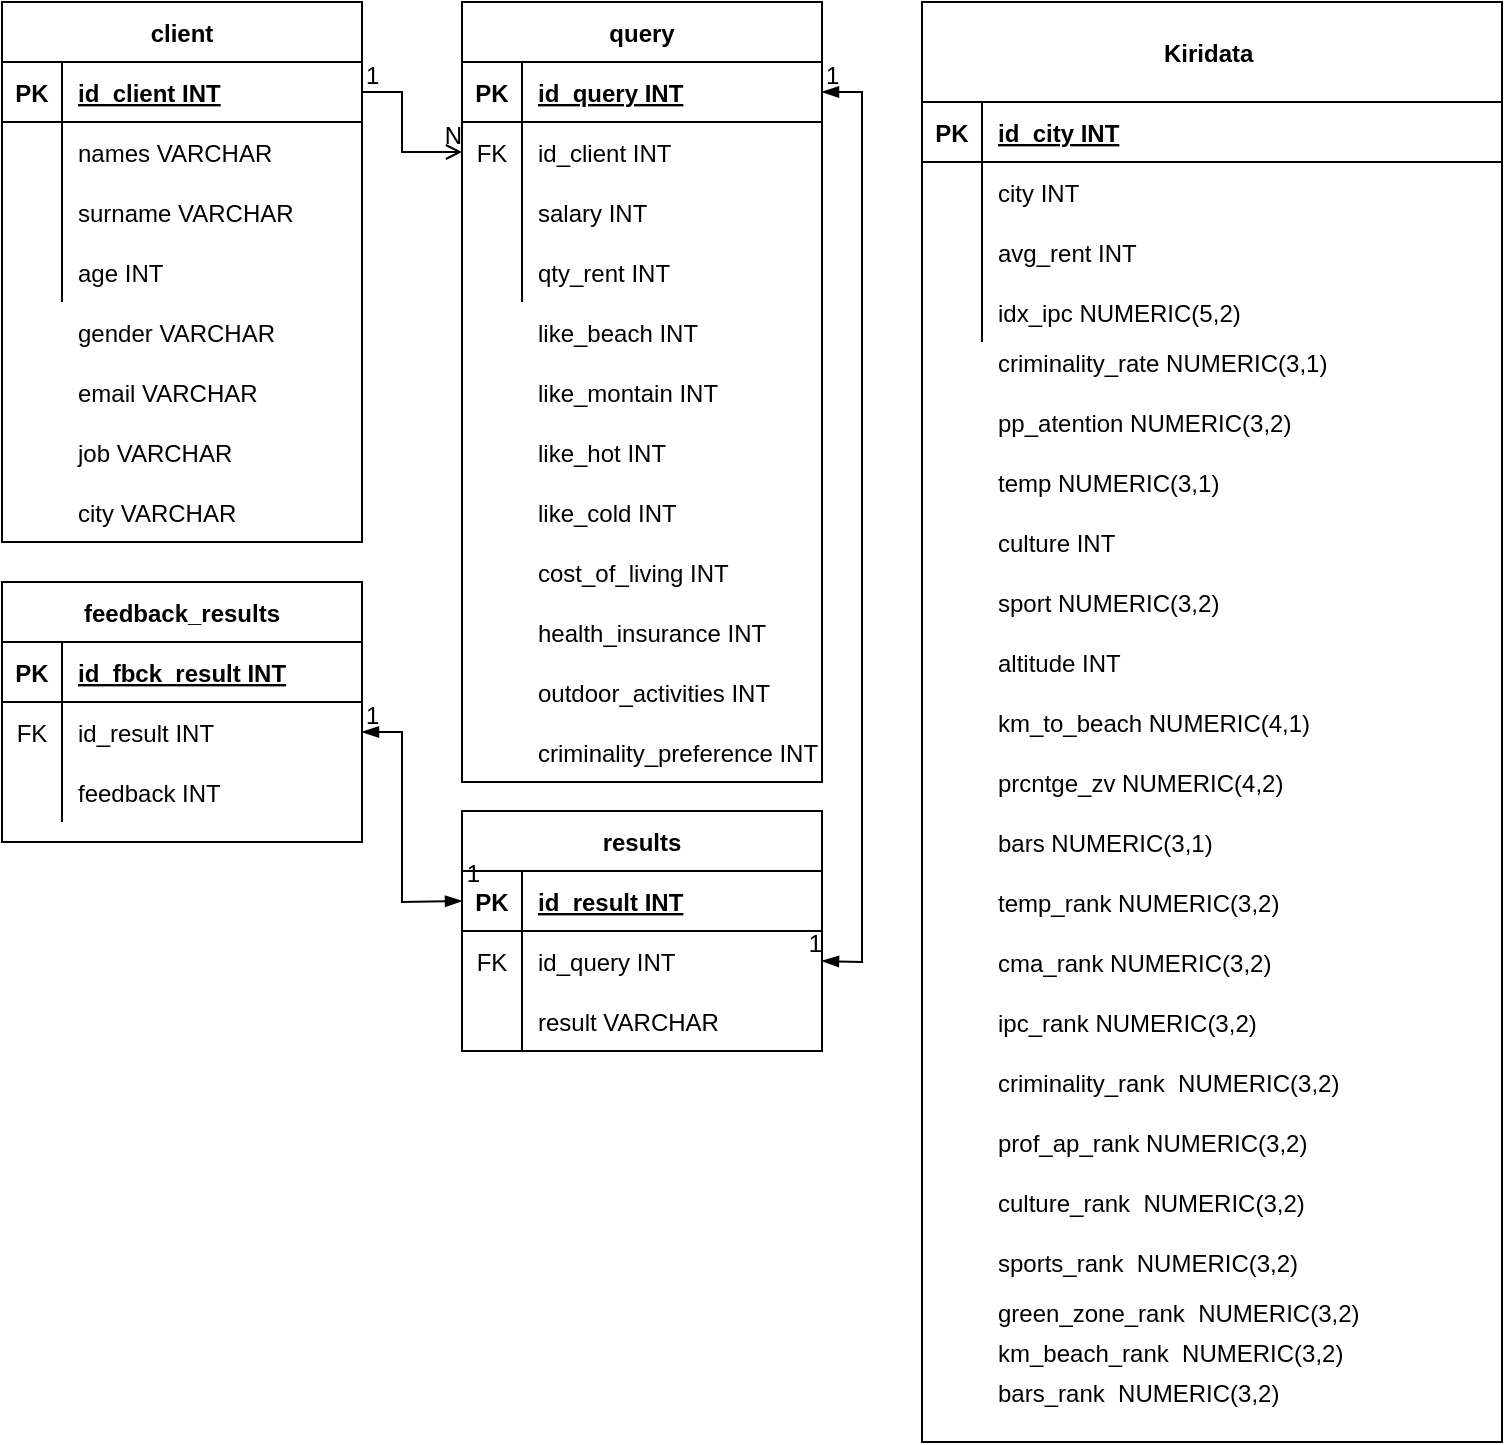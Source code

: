 <mxfile version="14.1.8" type="device"><diagram id="sWYs5Ae4Pr-eVGpXTltN" name="Page-1"><mxGraphModel dx="1448" dy="1933" grid="1" gridSize="10" guides="1" tooltips="1" connect="1" arrows="1" fold="1" page="1" pageScale="1" pageWidth="827" pageHeight="1169" math="0" shadow="0"><root><mxCell id="0"/><mxCell id="1" parent="0"/><mxCell id="Twj7LNe2rct4F8yOffJY-1" value="client" style="shape=table;startSize=30;container=1;collapsible=1;childLayout=tableLayout;fixedRows=1;rowLines=0;fontStyle=1;align=center;resizeLast=1;" parent="1" vertex="1"><mxGeometry x="40" y="60" width="180" height="270" as="geometry"/></mxCell><mxCell id="Twj7LNe2rct4F8yOffJY-2" value="" style="shape=partialRectangle;collapsible=0;dropTarget=0;pointerEvents=0;fillColor=none;top=0;left=0;bottom=1;right=0;points=[[0,0.5],[1,0.5]];portConstraint=eastwest;" parent="Twj7LNe2rct4F8yOffJY-1" vertex="1"><mxGeometry y="30" width="180" height="30" as="geometry"/></mxCell><mxCell id="Twj7LNe2rct4F8yOffJY-3" value="PK" style="shape=partialRectangle;connectable=0;fillColor=none;top=0;left=0;bottom=0;right=0;fontStyle=1;overflow=hidden;" parent="Twj7LNe2rct4F8yOffJY-2" vertex="1"><mxGeometry width="30" height="30" as="geometry"/></mxCell><mxCell id="Twj7LNe2rct4F8yOffJY-4" value="id_client INT" style="shape=partialRectangle;connectable=0;fillColor=none;top=0;left=0;bottom=0;right=0;align=left;spacingLeft=6;fontStyle=5;overflow=hidden;" parent="Twj7LNe2rct4F8yOffJY-2" vertex="1"><mxGeometry x="30" width="150" height="30" as="geometry"/></mxCell><mxCell id="Twj7LNe2rct4F8yOffJY-5" value="" style="shape=partialRectangle;collapsible=0;dropTarget=0;pointerEvents=0;fillColor=none;top=0;left=0;bottom=0;right=0;points=[[0,0.5],[1,0.5]];portConstraint=eastwest;" parent="Twj7LNe2rct4F8yOffJY-1" vertex="1"><mxGeometry y="60" width="180" height="30" as="geometry"/></mxCell><mxCell id="Twj7LNe2rct4F8yOffJY-6" value="" style="shape=partialRectangle;connectable=0;fillColor=none;top=0;left=0;bottom=0;right=0;editable=1;overflow=hidden;" parent="Twj7LNe2rct4F8yOffJY-5" vertex="1"><mxGeometry width="30" height="30" as="geometry"/></mxCell><mxCell id="Twj7LNe2rct4F8yOffJY-7" value="names VARCHAR" style="shape=partialRectangle;connectable=0;fillColor=none;top=0;left=0;bottom=0;right=0;align=left;spacingLeft=6;overflow=hidden;" parent="Twj7LNe2rct4F8yOffJY-5" vertex="1"><mxGeometry x="30" width="150" height="30" as="geometry"/></mxCell><mxCell id="Twj7LNe2rct4F8yOffJY-8" value="" style="shape=partialRectangle;collapsible=0;dropTarget=0;pointerEvents=0;fillColor=none;top=0;left=0;bottom=0;right=0;points=[[0,0.5],[1,0.5]];portConstraint=eastwest;" parent="Twj7LNe2rct4F8yOffJY-1" vertex="1"><mxGeometry y="90" width="180" height="30" as="geometry"/></mxCell><mxCell id="Twj7LNe2rct4F8yOffJY-9" value="" style="shape=partialRectangle;connectable=0;fillColor=none;top=0;left=0;bottom=0;right=0;editable=1;overflow=hidden;" parent="Twj7LNe2rct4F8yOffJY-8" vertex="1"><mxGeometry width="30" height="30" as="geometry"/></mxCell><mxCell id="Twj7LNe2rct4F8yOffJY-10" value="surname VARCHAR" style="shape=partialRectangle;connectable=0;fillColor=none;top=0;left=0;bottom=0;right=0;align=left;spacingLeft=6;overflow=hidden;" parent="Twj7LNe2rct4F8yOffJY-8" vertex="1"><mxGeometry x="30" width="150" height="30" as="geometry"/></mxCell><mxCell id="Twj7LNe2rct4F8yOffJY-11" value="" style="shape=partialRectangle;collapsible=0;dropTarget=0;pointerEvents=0;fillColor=none;top=0;left=0;bottom=0;right=0;points=[[0,0.5],[1,0.5]];portConstraint=eastwest;" parent="Twj7LNe2rct4F8yOffJY-1" vertex="1"><mxGeometry y="120" width="180" height="30" as="geometry"/></mxCell><mxCell id="Twj7LNe2rct4F8yOffJY-12" value="" style="shape=partialRectangle;connectable=0;fillColor=none;top=0;left=0;bottom=0;right=0;editable=1;overflow=hidden;" parent="Twj7LNe2rct4F8yOffJY-11" vertex="1"><mxGeometry width="30" height="30" as="geometry"/></mxCell><mxCell id="Twj7LNe2rct4F8yOffJY-13" value="age INT" style="shape=partialRectangle;connectable=0;fillColor=none;top=0;left=0;bottom=0;right=0;align=left;spacingLeft=6;overflow=hidden;" parent="Twj7LNe2rct4F8yOffJY-11" vertex="1"><mxGeometry x="30" width="150" height="30" as="geometry"/></mxCell><mxCell id="Twj7LNe2rct4F8yOffJY-30" value="gender VARCHAR" style="shape=partialRectangle;connectable=0;fillColor=none;top=0;left=0;bottom=0;right=0;align=left;spacingLeft=6;overflow=hidden;" parent="1" vertex="1"><mxGeometry x="70" y="210" width="150" height="30" as="geometry"/></mxCell><mxCell id="Twj7LNe2rct4F8yOffJY-31" value="email VARCHAR" style="shape=partialRectangle;connectable=0;fillColor=none;top=0;left=0;bottom=0;right=0;align=left;spacingLeft=6;overflow=hidden;" parent="1" vertex="1"><mxGeometry x="70" y="240" width="150" height="30" as="geometry"/></mxCell><mxCell id="Twj7LNe2rct4F8yOffJY-32" value="job VARCHAR" style="shape=partialRectangle;connectable=0;fillColor=none;top=0;left=0;bottom=0;right=0;align=left;spacingLeft=6;overflow=hidden;" parent="1" vertex="1"><mxGeometry x="70" y="270" width="150" height="30" as="geometry"/></mxCell><mxCell id="Twj7LNe2rct4F8yOffJY-33" value="city VARCHAR" style="shape=partialRectangle;connectable=0;fillColor=none;top=0;left=0;bottom=0;right=0;align=left;spacingLeft=6;overflow=hidden;" parent="1" vertex="1"><mxGeometry x="70" y="300" width="150" height="30" as="geometry"/></mxCell><mxCell id="Twj7LNe2rct4F8yOffJY-34" value="query" style="shape=table;startSize=30;container=1;collapsible=1;childLayout=tableLayout;fixedRows=1;rowLines=0;fontStyle=1;align=center;resizeLast=1;" parent="1" vertex="1"><mxGeometry x="270" y="60" width="180" height="390" as="geometry"/></mxCell><mxCell id="Twj7LNe2rct4F8yOffJY-35" value="" style="shape=partialRectangle;collapsible=0;dropTarget=0;pointerEvents=0;fillColor=none;top=0;left=0;bottom=1;right=0;points=[[0,0.5],[1,0.5]];portConstraint=eastwest;" parent="Twj7LNe2rct4F8yOffJY-34" vertex="1"><mxGeometry y="30" width="180" height="30" as="geometry"/></mxCell><mxCell id="Twj7LNe2rct4F8yOffJY-36" value="PK" style="shape=partialRectangle;connectable=0;fillColor=none;top=0;left=0;bottom=0;right=0;fontStyle=1;overflow=hidden;" parent="Twj7LNe2rct4F8yOffJY-35" vertex="1"><mxGeometry width="30" height="30" as="geometry"/></mxCell><mxCell id="Twj7LNe2rct4F8yOffJY-37" value="id_query INT" style="shape=partialRectangle;connectable=0;fillColor=none;top=0;left=0;bottom=0;right=0;align=left;spacingLeft=6;fontStyle=5;overflow=hidden;" parent="Twj7LNe2rct4F8yOffJY-35" vertex="1"><mxGeometry x="30" width="150" height="30" as="geometry"/></mxCell><mxCell id="Twj7LNe2rct4F8yOffJY-38" value="" style="shape=partialRectangle;collapsible=0;dropTarget=0;pointerEvents=0;fillColor=none;top=0;left=0;bottom=0;right=0;points=[[0,0.5],[1,0.5]];portConstraint=eastwest;" parent="Twj7LNe2rct4F8yOffJY-34" vertex="1"><mxGeometry y="60" width="180" height="30" as="geometry"/></mxCell><mxCell id="Twj7LNe2rct4F8yOffJY-39" value="FK" style="shape=partialRectangle;connectable=0;fillColor=none;top=0;left=0;bottom=0;right=0;editable=1;overflow=hidden;" parent="Twj7LNe2rct4F8yOffJY-38" vertex="1"><mxGeometry width="30" height="30" as="geometry"/></mxCell><mxCell id="Twj7LNe2rct4F8yOffJY-40" value="id_client INT" style="shape=partialRectangle;connectable=0;fillColor=none;top=0;left=0;bottom=0;right=0;align=left;spacingLeft=6;overflow=hidden;" parent="Twj7LNe2rct4F8yOffJY-38" vertex="1"><mxGeometry x="30" width="150" height="30" as="geometry"/></mxCell><mxCell id="Twj7LNe2rct4F8yOffJY-41" value="" style="shape=partialRectangle;collapsible=0;dropTarget=0;pointerEvents=0;fillColor=none;top=0;left=0;bottom=0;right=0;points=[[0,0.5],[1,0.5]];portConstraint=eastwest;" parent="Twj7LNe2rct4F8yOffJY-34" vertex="1"><mxGeometry y="90" width="180" height="30" as="geometry"/></mxCell><mxCell id="Twj7LNe2rct4F8yOffJY-42" value="" style="shape=partialRectangle;connectable=0;fillColor=none;top=0;left=0;bottom=0;right=0;editable=1;overflow=hidden;" parent="Twj7LNe2rct4F8yOffJY-41" vertex="1"><mxGeometry width="30" height="30" as="geometry"/></mxCell><mxCell id="Twj7LNe2rct4F8yOffJY-43" value="salary INT" style="shape=partialRectangle;connectable=0;fillColor=none;top=0;left=0;bottom=0;right=0;align=left;spacingLeft=6;overflow=hidden;" parent="Twj7LNe2rct4F8yOffJY-41" vertex="1"><mxGeometry x="30" width="150" height="30" as="geometry"/></mxCell><mxCell id="Twj7LNe2rct4F8yOffJY-44" value="" style="shape=partialRectangle;collapsible=0;dropTarget=0;pointerEvents=0;fillColor=none;top=0;left=0;bottom=0;right=0;points=[[0,0.5],[1,0.5]];portConstraint=eastwest;" parent="Twj7LNe2rct4F8yOffJY-34" vertex="1"><mxGeometry y="120" width="180" height="30" as="geometry"/></mxCell><mxCell id="Twj7LNe2rct4F8yOffJY-45" value="" style="shape=partialRectangle;connectable=0;fillColor=none;top=0;left=0;bottom=0;right=0;editable=1;overflow=hidden;" parent="Twj7LNe2rct4F8yOffJY-44" vertex="1"><mxGeometry width="30" height="30" as="geometry"/></mxCell><mxCell id="Twj7LNe2rct4F8yOffJY-46" value="qty_rent INT" style="shape=partialRectangle;connectable=0;fillColor=none;top=0;left=0;bottom=0;right=0;align=left;spacingLeft=6;overflow=hidden;" parent="Twj7LNe2rct4F8yOffJY-44" vertex="1"><mxGeometry x="30" width="150" height="30" as="geometry"/></mxCell><mxCell id="Twj7LNe2rct4F8yOffJY-47" value="like_beach INT" style="shape=partialRectangle;connectable=0;fillColor=none;top=0;left=0;bottom=0;right=0;align=left;spacingLeft=6;overflow=hidden;" parent="1" vertex="1"><mxGeometry x="300" y="210" width="150" height="30" as="geometry"/></mxCell><mxCell id="Twj7LNe2rct4F8yOffJY-48" value="like_montain INT" style="shape=partialRectangle;connectable=0;fillColor=none;top=0;left=0;bottom=0;right=0;align=left;spacingLeft=6;overflow=hidden;" parent="1" vertex="1"><mxGeometry x="300" y="240" width="150" height="30" as="geometry"/></mxCell><mxCell id="Twj7LNe2rct4F8yOffJY-49" value="like_hot INT" style="shape=partialRectangle;connectable=0;fillColor=none;top=0;left=0;bottom=0;right=0;align=left;spacingLeft=6;overflow=hidden;" parent="1" vertex="1"><mxGeometry x="300" y="270" width="150" height="30" as="geometry"/></mxCell><mxCell id="Twj7LNe2rct4F8yOffJY-50" value="like_cold INT" style="shape=partialRectangle;connectable=0;fillColor=none;top=0;left=0;bottom=0;right=0;align=left;spacingLeft=6;overflow=hidden;" parent="1" vertex="1"><mxGeometry x="300" y="300" width="150" height="30" as="geometry"/></mxCell><mxCell id="Twj7LNe2rct4F8yOffJY-51" value="cost_of_living INT" style="shape=partialRectangle;connectable=0;fillColor=none;top=0;left=0;bottom=0;right=0;align=left;spacingLeft=6;overflow=hidden;" parent="1" vertex="1"><mxGeometry x="300" y="330" width="150" height="30" as="geometry"/></mxCell><mxCell id="Twj7LNe2rct4F8yOffJY-52" value="health_insurance INT" style="shape=partialRectangle;connectable=0;fillColor=none;top=0;left=0;bottom=0;right=0;align=left;spacingLeft=6;overflow=hidden;" parent="1" vertex="1"><mxGeometry x="300" y="360" width="150" height="30" as="geometry"/></mxCell><mxCell id="Twj7LNe2rct4F8yOffJY-53" value="outdoor_activities INT" style="shape=partialRectangle;connectable=0;fillColor=none;top=0;left=0;bottom=0;right=0;align=left;spacingLeft=6;overflow=hidden;" parent="1" vertex="1"><mxGeometry x="300" y="390" width="150" height="30" as="geometry"/></mxCell><mxCell id="Twj7LNe2rct4F8yOffJY-55" value="results" style="shape=table;startSize=30;container=1;collapsible=1;childLayout=tableLayout;fixedRows=1;rowLines=0;fontStyle=1;align=center;resizeLast=1;" parent="1" vertex="1"><mxGeometry x="270" y="464.5" width="180" height="120" as="geometry"/></mxCell><mxCell id="Twj7LNe2rct4F8yOffJY-56" value="" style="shape=partialRectangle;collapsible=0;dropTarget=0;pointerEvents=0;fillColor=none;top=0;left=0;bottom=1;right=0;points=[[0,0.5],[1,0.5]];portConstraint=eastwest;" parent="Twj7LNe2rct4F8yOffJY-55" vertex="1"><mxGeometry y="30" width="180" height="30" as="geometry"/></mxCell><mxCell id="Twj7LNe2rct4F8yOffJY-57" value="PK" style="shape=partialRectangle;connectable=0;fillColor=none;top=0;left=0;bottom=0;right=0;fontStyle=1;overflow=hidden;" parent="Twj7LNe2rct4F8yOffJY-56" vertex="1"><mxGeometry width="30" height="30" as="geometry"/></mxCell><mxCell id="Twj7LNe2rct4F8yOffJY-58" value="id_result INT" style="shape=partialRectangle;connectable=0;fillColor=none;top=0;left=0;bottom=0;right=0;align=left;spacingLeft=6;fontStyle=5;overflow=hidden;" parent="Twj7LNe2rct4F8yOffJY-56" vertex="1"><mxGeometry x="30" width="150" height="30" as="geometry"/></mxCell><mxCell id="Twj7LNe2rct4F8yOffJY-59" value="" style="shape=partialRectangle;collapsible=0;dropTarget=0;pointerEvents=0;fillColor=none;top=0;left=0;bottom=0;right=0;points=[[0,0.5],[1,0.5]];portConstraint=eastwest;" parent="Twj7LNe2rct4F8yOffJY-55" vertex="1"><mxGeometry y="60" width="180" height="30" as="geometry"/></mxCell><mxCell id="Twj7LNe2rct4F8yOffJY-60" value="FK" style="shape=partialRectangle;connectable=0;fillColor=none;top=0;left=0;bottom=0;right=0;editable=1;overflow=hidden;" parent="Twj7LNe2rct4F8yOffJY-59" vertex="1"><mxGeometry width="30" height="30" as="geometry"/></mxCell><mxCell id="Twj7LNe2rct4F8yOffJY-61" value="id_query INT" style="shape=partialRectangle;connectable=0;fillColor=none;top=0;left=0;bottom=0;right=0;align=left;spacingLeft=6;overflow=hidden;" parent="Twj7LNe2rct4F8yOffJY-59" vertex="1"><mxGeometry x="30" width="150" height="30" as="geometry"/></mxCell><mxCell id="Twj7LNe2rct4F8yOffJY-62" value="" style="shape=partialRectangle;collapsible=0;dropTarget=0;pointerEvents=0;fillColor=none;top=0;left=0;bottom=0;right=0;points=[[0,0.5],[1,0.5]];portConstraint=eastwest;" parent="Twj7LNe2rct4F8yOffJY-55" vertex="1"><mxGeometry y="90" width="180" height="30" as="geometry"/></mxCell><mxCell id="Twj7LNe2rct4F8yOffJY-63" value="" style="shape=partialRectangle;connectable=0;fillColor=none;top=0;left=0;bottom=0;right=0;editable=1;overflow=hidden;" parent="Twj7LNe2rct4F8yOffJY-62" vertex="1"><mxGeometry width="30" height="30" as="geometry"/></mxCell><mxCell id="Twj7LNe2rct4F8yOffJY-64" value="result VARCHAR" style="shape=partialRectangle;connectable=0;fillColor=none;top=0;left=0;bottom=0;right=0;align=left;spacingLeft=6;overflow=hidden;" parent="Twj7LNe2rct4F8yOffJY-62" vertex="1"><mxGeometry x="30" width="150" height="30" as="geometry"/></mxCell><mxCell id="Twj7LNe2rct4F8yOffJY-69" value="feedback_results" style="shape=table;startSize=30;container=1;collapsible=1;childLayout=tableLayout;fixedRows=1;rowLines=0;fontStyle=1;align=center;resizeLast=1;" parent="1" vertex="1"><mxGeometry x="40" y="350" width="180" height="130" as="geometry"/></mxCell><mxCell id="Twj7LNe2rct4F8yOffJY-70" value="" style="shape=partialRectangle;collapsible=0;dropTarget=0;pointerEvents=0;fillColor=none;top=0;left=0;bottom=1;right=0;points=[[0,0.5],[1,0.5]];portConstraint=eastwest;" parent="Twj7LNe2rct4F8yOffJY-69" vertex="1"><mxGeometry y="30" width="180" height="30" as="geometry"/></mxCell><mxCell id="Twj7LNe2rct4F8yOffJY-71" value="PK" style="shape=partialRectangle;connectable=0;fillColor=none;top=0;left=0;bottom=0;right=0;fontStyle=1;overflow=hidden;" parent="Twj7LNe2rct4F8yOffJY-70" vertex="1"><mxGeometry width="30" height="30" as="geometry"/></mxCell><mxCell id="Twj7LNe2rct4F8yOffJY-72" value="id_fbck_result INT" style="shape=partialRectangle;connectable=0;fillColor=none;top=0;left=0;bottom=0;right=0;align=left;spacingLeft=6;fontStyle=5;overflow=hidden;" parent="Twj7LNe2rct4F8yOffJY-70" vertex="1"><mxGeometry x="30" width="150" height="30" as="geometry"/></mxCell><mxCell id="Twj7LNe2rct4F8yOffJY-73" value="" style="shape=partialRectangle;collapsible=0;dropTarget=0;pointerEvents=0;fillColor=none;top=0;left=0;bottom=0;right=0;points=[[0,0.5],[1,0.5]];portConstraint=eastwest;" parent="Twj7LNe2rct4F8yOffJY-69" vertex="1"><mxGeometry y="60" width="180" height="30" as="geometry"/></mxCell><mxCell id="Twj7LNe2rct4F8yOffJY-74" value="FK" style="shape=partialRectangle;connectable=0;fillColor=none;top=0;left=0;bottom=0;right=0;editable=1;overflow=hidden;" parent="Twj7LNe2rct4F8yOffJY-73" vertex="1"><mxGeometry width="30" height="30" as="geometry"/></mxCell><mxCell id="Twj7LNe2rct4F8yOffJY-75" value="id_result INT" style="shape=partialRectangle;connectable=0;fillColor=none;top=0;left=0;bottom=0;right=0;align=left;spacingLeft=6;overflow=hidden;" parent="Twj7LNe2rct4F8yOffJY-73" vertex="1"><mxGeometry x="30" width="150" height="30" as="geometry"/></mxCell><mxCell id="Twj7LNe2rct4F8yOffJY-76" value="" style="shape=partialRectangle;collapsible=0;dropTarget=0;pointerEvents=0;fillColor=none;top=0;left=0;bottom=0;right=0;points=[[0,0.5],[1,0.5]];portConstraint=eastwest;" parent="Twj7LNe2rct4F8yOffJY-69" vertex="1"><mxGeometry y="90" width="180" height="30" as="geometry"/></mxCell><mxCell id="Twj7LNe2rct4F8yOffJY-77" value="" style="shape=partialRectangle;connectable=0;fillColor=none;top=0;left=0;bottom=0;right=0;editable=1;overflow=hidden;" parent="Twj7LNe2rct4F8yOffJY-76" vertex="1"><mxGeometry width="30" height="30" as="geometry"/></mxCell><mxCell id="Twj7LNe2rct4F8yOffJY-78" value="feedback INT" style="shape=partialRectangle;connectable=0;fillColor=none;top=0;left=0;bottom=0;right=0;align=left;spacingLeft=6;overflow=hidden;" parent="Twj7LNe2rct4F8yOffJY-76" vertex="1"><mxGeometry x="30" width="150" height="30" as="geometry"/></mxCell><mxCell id="Twj7LNe2rct4F8yOffJY-82" value="" style="endArrow=open;html=1;rounded=0;exitX=1;exitY=0.5;exitDx=0;exitDy=0;entryX=0;entryY=0.5;entryDx=0;entryDy=0;endFill=0;" parent="1" source="Twj7LNe2rct4F8yOffJY-2" target="Twj7LNe2rct4F8yOffJY-38" edge="1"><mxGeometry relative="1" as="geometry"><mxPoint x="90" y="390" as="sourcePoint"/><mxPoint x="250" y="390" as="targetPoint"/><Array as="points"><mxPoint x="240" y="105"/><mxPoint x="240" y="135"/></Array></mxGeometry></mxCell><mxCell id="Twj7LNe2rct4F8yOffJY-83" value="1" style="resizable=0;html=1;align=left;verticalAlign=bottom;" parent="Twj7LNe2rct4F8yOffJY-82" connectable="0" vertex="1"><mxGeometry x="-1" relative="1" as="geometry"/></mxCell><mxCell id="Twj7LNe2rct4F8yOffJY-84" value="N" style="resizable=0;html=1;align=right;verticalAlign=bottom;" parent="Twj7LNe2rct4F8yOffJY-82" connectable="0" vertex="1"><mxGeometry x="1" relative="1" as="geometry"/></mxCell><mxCell id="Twj7LNe2rct4F8yOffJY-85" value="" style="endArrow=blockThin;html=1;rounded=0;exitX=1;exitY=0.5;exitDx=0;exitDy=0;entryX=1;entryY=0.5;entryDx=0;entryDy=0;startArrow=blockThin;startFill=1;endFill=1;" parent="1" source="Twj7LNe2rct4F8yOffJY-35" target="Twj7LNe2rct4F8yOffJY-59" edge="1"><mxGeometry relative="1" as="geometry"><mxPoint x="840" y="310" as="sourcePoint"/><mxPoint x="1000" y="310" as="targetPoint"/><Array as="points"><mxPoint x="470" y="105"/><mxPoint x="470" y="135"/><mxPoint x="470" y="540"/></Array></mxGeometry></mxCell><mxCell id="Twj7LNe2rct4F8yOffJY-86" value="1" style="resizable=0;html=1;align=left;verticalAlign=bottom;" parent="Twj7LNe2rct4F8yOffJY-85" connectable="0" vertex="1"><mxGeometry x="-1" relative="1" as="geometry"/></mxCell><mxCell id="Twj7LNe2rct4F8yOffJY-87" value="1" style="resizable=0;html=1;align=right;verticalAlign=bottom;" parent="Twj7LNe2rct4F8yOffJY-85" connectable="0" vertex="1"><mxGeometry x="1" relative="1" as="geometry"/></mxCell><mxCell id="Twj7LNe2rct4F8yOffJY-91" value="" style="endArrow=blockThin;html=1;rounded=0;exitX=1;exitY=0.5;exitDx=0;exitDy=0;entryX=0;entryY=0.5;entryDx=0;entryDy=0;startArrow=blockThin;startFill=1;endFill=1;" parent="1" source="Twj7LNe2rct4F8yOffJY-73" target="Twj7LNe2rct4F8yOffJY-56" edge="1"><mxGeometry relative="1" as="geometry"><mxPoint x="670" y="295" as="sourcePoint"/><mxPoint x="700" y="200" as="targetPoint"/><Array as="points"><mxPoint x="240" y="425"/><mxPoint x="240" y="510"/></Array></mxGeometry></mxCell><mxCell id="Twj7LNe2rct4F8yOffJY-92" value="1" style="resizable=0;html=1;align=left;verticalAlign=bottom;" parent="Twj7LNe2rct4F8yOffJY-91" connectable="0" vertex="1"><mxGeometry x="-1" relative="1" as="geometry"/></mxCell><mxCell id="Twj7LNe2rct4F8yOffJY-93" value="1" style="resizable=0;html=1;align=right;verticalAlign=bottom;" parent="Twj7LNe2rct4F8yOffJY-91" connectable="0" vertex="1"><mxGeometry x="1" relative="1" as="geometry"><mxPoint x="10" y="-5" as="offset"/></mxGeometry></mxCell><mxCell id="8YhAk56ZYkvSEyCrkUqU-1" value="Kiridata " style="shape=table;startSize=50;container=1;collapsible=1;childLayout=tableLayout;fixedRows=1;rowLines=0;fontStyle=1;align=center;resizeLast=1;" parent="1" vertex="1"><mxGeometry x="500" y="60" width="290" height="720" as="geometry"/></mxCell><mxCell id="8YhAk56ZYkvSEyCrkUqU-2" value="" style="shape=partialRectangle;collapsible=0;dropTarget=0;pointerEvents=0;fillColor=none;top=0;left=0;bottom=1;right=0;points=[[0,0.5],[1,0.5]];portConstraint=eastwest;" parent="8YhAk56ZYkvSEyCrkUqU-1" vertex="1"><mxGeometry y="50" width="290" height="30" as="geometry"/></mxCell><mxCell id="8YhAk56ZYkvSEyCrkUqU-3" value="PK" style="shape=partialRectangle;connectable=0;fillColor=none;top=0;left=0;bottom=0;right=0;fontStyle=1;overflow=hidden;" parent="8YhAk56ZYkvSEyCrkUqU-2" vertex="1"><mxGeometry width="30" height="30" as="geometry"/></mxCell><mxCell id="8YhAk56ZYkvSEyCrkUqU-4" value="id_city INT" style="shape=partialRectangle;connectable=0;fillColor=none;top=0;left=0;bottom=0;right=0;align=left;spacingLeft=6;fontStyle=5;overflow=hidden;" parent="8YhAk56ZYkvSEyCrkUqU-2" vertex="1"><mxGeometry x="30" width="260" height="30" as="geometry"/></mxCell><mxCell id="8YhAk56ZYkvSEyCrkUqU-5" value="" style="shape=partialRectangle;collapsible=0;dropTarget=0;pointerEvents=0;fillColor=none;top=0;left=0;bottom=0;right=0;points=[[0,0.5],[1,0.5]];portConstraint=eastwest;" parent="8YhAk56ZYkvSEyCrkUqU-1" vertex="1"><mxGeometry y="80" width="290" height="30" as="geometry"/></mxCell><mxCell id="8YhAk56ZYkvSEyCrkUqU-6" value="" style="shape=partialRectangle;connectable=0;fillColor=none;top=0;left=0;bottom=0;right=0;editable=1;overflow=hidden;" parent="8YhAk56ZYkvSEyCrkUqU-5" vertex="1"><mxGeometry width="30" height="30" as="geometry"/></mxCell><mxCell id="8YhAk56ZYkvSEyCrkUqU-7" value="city INT" style="shape=partialRectangle;connectable=0;fillColor=none;top=0;left=0;bottom=0;right=0;align=left;spacingLeft=6;overflow=hidden;" parent="8YhAk56ZYkvSEyCrkUqU-5" vertex="1"><mxGeometry x="30" width="260" height="30" as="geometry"/></mxCell><mxCell id="8YhAk56ZYkvSEyCrkUqU-8" value="" style="shape=partialRectangle;collapsible=0;dropTarget=0;pointerEvents=0;fillColor=none;top=0;left=0;bottom=0;right=0;points=[[0,0.5],[1,0.5]];portConstraint=eastwest;" parent="8YhAk56ZYkvSEyCrkUqU-1" vertex="1"><mxGeometry y="110" width="290" height="30" as="geometry"/></mxCell><mxCell id="8YhAk56ZYkvSEyCrkUqU-9" value="" style="shape=partialRectangle;connectable=0;fillColor=none;top=0;left=0;bottom=0;right=0;editable=1;overflow=hidden;" parent="8YhAk56ZYkvSEyCrkUqU-8" vertex="1"><mxGeometry width="30" height="30" as="geometry"/></mxCell><mxCell id="8YhAk56ZYkvSEyCrkUqU-10" value="avg_rent INT" style="shape=partialRectangle;connectable=0;fillColor=none;top=0;left=0;bottom=0;right=0;align=left;spacingLeft=6;overflow=hidden;" parent="8YhAk56ZYkvSEyCrkUqU-8" vertex="1"><mxGeometry x="30" width="260" height="30" as="geometry"/></mxCell><mxCell id="8YhAk56ZYkvSEyCrkUqU-11" value="" style="shape=partialRectangle;collapsible=0;dropTarget=0;pointerEvents=0;fillColor=none;top=0;left=0;bottom=0;right=0;points=[[0,0.5],[1,0.5]];portConstraint=eastwest;" parent="8YhAk56ZYkvSEyCrkUqU-1" vertex="1"><mxGeometry y="140" width="290" height="30" as="geometry"/></mxCell><mxCell id="8YhAk56ZYkvSEyCrkUqU-12" value="" style="shape=partialRectangle;connectable=0;fillColor=none;top=0;left=0;bottom=0;right=0;editable=1;overflow=hidden;" parent="8YhAk56ZYkvSEyCrkUqU-11" vertex="1"><mxGeometry width="30" height="30" as="geometry"/></mxCell><mxCell id="8YhAk56ZYkvSEyCrkUqU-13" value="idx_ipc NUMERIC(5,2)" style="shape=partialRectangle;connectable=0;fillColor=none;top=0;left=0;bottom=0;right=0;align=left;spacingLeft=6;overflow=hidden;" parent="8YhAk56ZYkvSEyCrkUqU-11" vertex="1"><mxGeometry x="30" width="260" height="30" as="geometry"/></mxCell><mxCell id="8YhAk56ZYkvSEyCrkUqU-14" value="criminality_rate NUMERIC(3,1)" style="shape=partialRectangle;connectable=0;fillColor=none;top=0;left=0;bottom=0;right=0;align=left;spacingLeft=6;overflow=hidden;" parent="1" vertex="1"><mxGeometry x="530" y="225" width="220" height="30" as="geometry"/></mxCell><mxCell id="8YhAk56ZYkvSEyCrkUqU-15" value="pp_atention NUMERIC(3,2)" style="shape=partialRectangle;connectable=0;fillColor=none;top=0;left=0;bottom=0;right=0;align=left;spacingLeft=6;overflow=hidden;" parent="1" vertex="1"><mxGeometry x="530" y="255" width="180" height="30" as="geometry"/></mxCell><mxCell id="8YhAk56ZYkvSEyCrkUqU-16" value="temp NUMERIC(3,1)" style="shape=partialRectangle;connectable=0;fillColor=none;top=0;left=0;bottom=0;right=0;align=left;spacingLeft=6;overflow=hidden;" parent="1" vertex="1"><mxGeometry x="530" y="285" width="150" height="30" as="geometry"/></mxCell><mxCell id="8YhAk56ZYkvSEyCrkUqU-17" value="culture INT" style="shape=partialRectangle;connectable=0;fillColor=none;top=0;left=0;bottom=0;right=0;align=left;spacingLeft=6;overflow=hidden;" parent="1" vertex="1"><mxGeometry x="530" y="315" width="150" height="30" as="geometry"/></mxCell><mxCell id="8YhAk56ZYkvSEyCrkUqU-18" value="sport NUMERIC(3,2)" style="shape=partialRectangle;connectable=0;fillColor=none;top=0;left=0;bottom=0;right=0;align=left;spacingLeft=6;overflow=hidden;" parent="1" vertex="1"><mxGeometry x="530" y="345" width="150" height="30" as="geometry"/></mxCell><mxCell id="8YhAk56ZYkvSEyCrkUqU-19" value="altitude INT" style="shape=partialRectangle;connectable=0;fillColor=none;top=0;left=0;bottom=0;right=0;align=left;spacingLeft=6;overflow=hidden;" parent="1" vertex="1"><mxGeometry x="530" y="375" width="150" height="30" as="geometry"/></mxCell><mxCell id="8YhAk56ZYkvSEyCrkUqU-20" value="km_to_beach NUMERIC(4,1)" style="shape=partialRectangle;connectable=0;fillColor=none;top=0;left=0;bottom=0;right=0;align=left;spacingLeft=6;overflow=hidden;" parent="1" vertex="1"><mxGeometry x="530" y="405" width="190" height="30" as="geometry"/></mxCell><mxCell id="8YhAk56ZYkvSEyCrkUqU-21" value="prcntge_zv NUMERIC(4,2)" style="shape=partialRectangle;connectable=0;fillColor=none;top=0;left=0;bottom=0;right=0;align=left;spacingLeft=6;overflow=hidden;" parent="1" vertex="1"><mxGeometry x="530" y="435" width="180" height="30" as="geometry"/></mxCell><mxCell id="8YhAk56ZYkvSEyCrkUqU-23" value="bars NUMERIC(3,1)" style="shape=partialRectangle;connectable=0;fillColor=none;top=0;left=0;bottom=0;right=0;align=left;spacingLeft=6;overflow=hidden;" parent="1" vertex="1"><mxGeometry x="530" y="465" width="150" height="30" as="geometry"/></mxCell><mxCell id="8YhAk56ZYkvSEyCrkUqU-24" value="temp_rank NUMERIC(3,2)" style="shape=partialRectangle;connectable=0;fillColor=none;top=0;left=0;bottom=0;right=0;align=left;spacingLeft=6;overflow=hidden;" parent="1" vertex="1"><mxGeometry x="530" y="495" width="150" height="30" as="geometry"/></mxCell><mxCell id="8YhAk56ZYkvSEyCrkUqU-25" value="cma_rank NUMERIC(3,2)" style="shape=partialRectangle;connectable=0;fillColor=none;top=0;left=0;bottom=0;right=0;align=left;spacingLeft=6;overflow=hidden;" parent="1" vertex="1"><mxGeometry x="530" y="525" width="150" height="30" as="geometry"/></mxCell><mxCell id="8YhAk56ZYkvSEyCrkUqU-26" value="ipc_rank NUMERIC(3,2)" style="shape=partialRectangle;connectable=0;fillColor=none;top=0;left=0;bottom=0;right=0;align=left;spacingLeft=6;overflow=hidden;" parent="1" vertex="1"><mxGeometry x="530" y="555" width="150" height="30" as="geometry"/></mxCell><mxCell id="8YhAk56ZYkvSEyCrkUqU-27" value="criminality_rank  NUMERIC(3,2)" style="shape=partialRectangle;connectable=0;fillColor=none;top=0;left=0;bottom=0;right=0;align=left;spacingLeft=6;overflow=hidden;" parent="1" vertex="1"><mxGeometry x="530" y="585" width="200" height="30" as="geometry"/></mxCell><mxCell id="8YhAk56ZYkvSEyCrkUqU-28" value="prof_ap_rank NUMERIC(3,2)" style="shape=partialRectangle;connectable=0;fillColor=none;top=0;left=0;bottom=0;right=0;align=left;spacingLeft=6;overflow=hidden;" parent="1" vertex="1"><mxGeometry x="530" y="615" width="180" height="30" as="geometry"/></mxCell><mxCell id="8YhAk56ZYkvSEyCrkUqU-29" value="culture_rank  NUMERIC(3,2)" style="shape=partialRectangle;connectable=0;fillColor=none;top=0;left=0;bottom=0;right=0;align=left;spacingLeft=6;overflow=hidden;" parent="1" vertex="1"><mxGeometry x="530" y="645" width="180" height="30" as="geometry"/></mxCell><mxCell id="8YhAk56ZYkvSEyCrkUqU-30" value="sports_rank  NUMERIC(3,2)" style="shape=partialRectangle;connectable=0;fillColor=none;top=0;left=0;bottom=0;right=0;align=left;spacingLeft=6;overflow=hidden;" parent="1" vertex="1"><mxGeometry x="530" y="675" width="190" height="30" as="geometry"/></mxCell><mxCell id="8F7MGjcL1QspQ2v859m7-2" value="criminality_preference INT" style="shape=partialRectangle;connectable=0;fillColor=none;top=0;left=0;bottom=0;right=0;align=left;spacingLeft=6;overflow=hidden;" parent="1" vertex="1"><mxGeometry x="300" y="420" width="150" height="30" as="geometry"/></mxCell><mxCell id="0y5jkhPEy8F6zH1pWABq-1" value="green_zone_rank  NUMERIC(3,2)" style="shape=partialRectangle;connectable=0;fillColor=none;top=0;left=0;bottom=0;right=0;align=left;spacingLeft=6;overflow=hidden;" vertex="1" parent="1"><mxGeometry x="530" y="700" width="190" height="30" as="geometry"/></mxCell><mxCell id="0y5jkhPEy8F6zH1pWABq-2" value="km_beach_rank  NUMERIC(3,2)" style="shape=partialRectangle;connectable=0;fillColor=none;top=0;left=0;bottom=0;right=0;align=left;spacingLeft=6;overflow=hidden;" vertex="1" parent="1"><mxGeometry x="530" y="720" width="190" height="30" as="geometry"/></mxCell><mxCell id="0y5jkhPEy8F6zH1pWABq-3" value="bars_rank  NUMERIC(3,2)" style="shape=partialRectangle;connectable=0;fillColor=none;top=0;left=0;bottom=0;right=0;align=left;spacingLeft=6;overflow=hidden;" vertex="1" parent="1"><mxGeometry x="530" y="740" width="190" height="30" as="geometry"/></mxCell></root></mxGraphModel></diagram></mxfile>